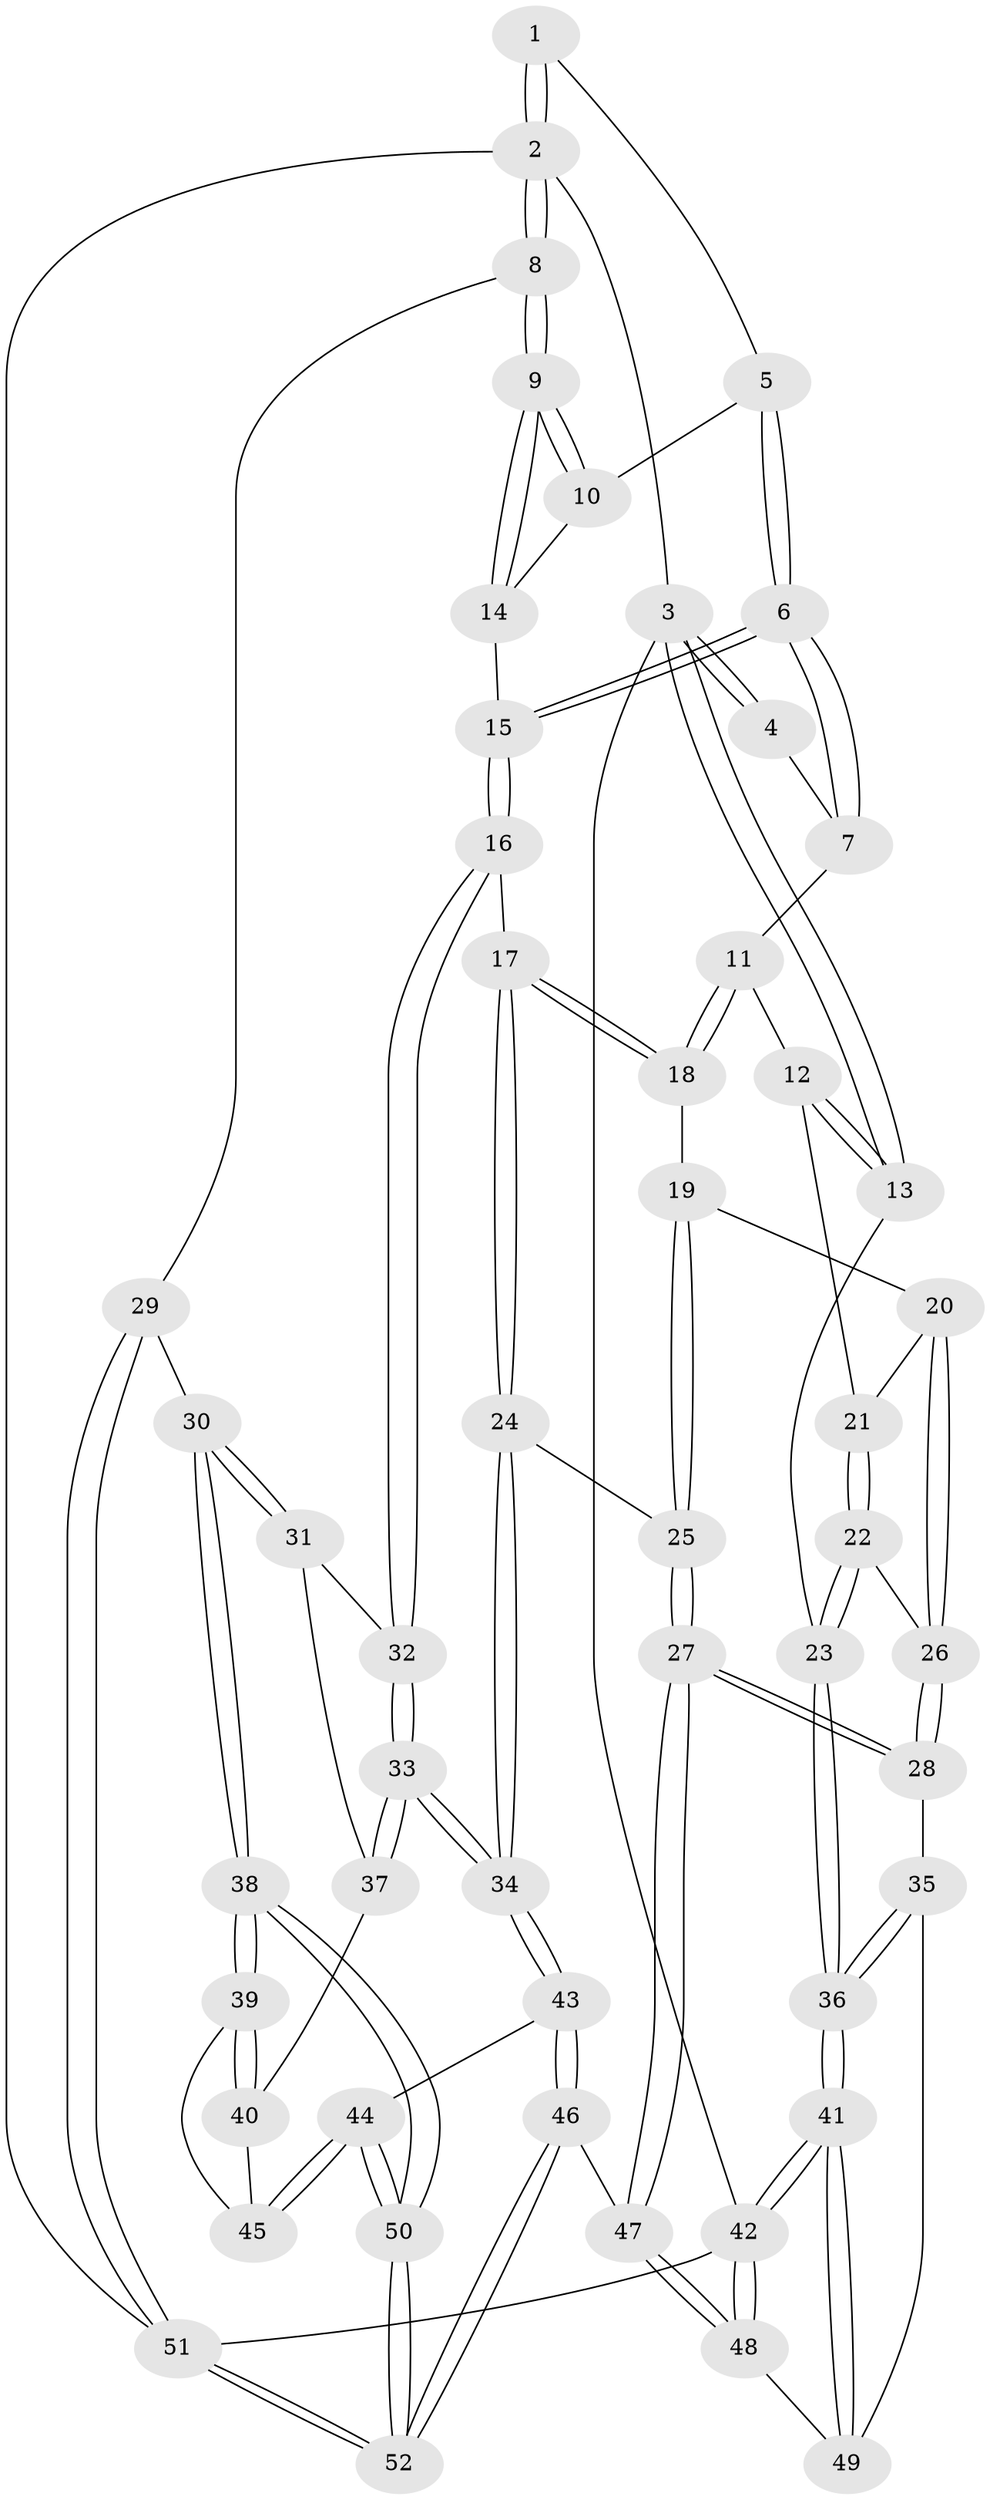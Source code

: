 // Generated by graph-tools (version 1.1) at 2025/17/03/09/25 04:17:17]
// undirected, 52 vertices, 127 edges
graph export_dot {
graph [start="1"]
  node [color=gray90,style=filled];
  1 [pos="+1+0"];
  2 [pos="+1+0"];
  3 [pos="+0+0"];
  4 [pos="+0.3985226468312311+0"];
  5 [pos="+0.8457489683615402+0.0671818553602558"];
  6 [pos="+0.5658057797728903+0.23674690896713654"];
  7 [pos="+0.3999357029972781+0"];
  8 [pos="+1+0.5267906047693799"];
  9 [pos="+1+0.5100093464425421"];
  10 [pos="+0.8798500975465153+0.19746011807705102"];
  11 [pos="+0.11058323306804002+0.25193381011290056"];
  12 [pos="+0.07194828273333415+0.2510519981042831"];
  13 [pos="+0+0.14505889071927117"];
  14 [pos="+0.68156985878859+0.4038457984170899"];
  15 [pos="+0.5669746877055979+0.3845091577850558"];
  16 [pos="+0.5443185107735655+0.41180036656599883"];
  17 [pos="+0.5101078469448237+0.4266187984477317"];
  18 [pos="+0.23174676851839093+0.36448138512654155"];
  19 [pos="+0.1956836787610793+0.49221000074393"];
  20 [pos="+0.14187443559232155+0.5243746233998295"];
  21 [pos="+0.07273591698034253+0.5025409819058221"];
  22 [pos="+0.014740778635535981+0.5496657478276353"];
  23 [pos="+0+0.5553803449268203"];
  24 [pos="+0.34555479255209165+0.6636251028226386"];
  25 [pos="+0.31149875488853135+0.6722544161780853"];
  26 [pos="+0.1289103853685195+0.6612960191843181"];
  27 [pos="+0.18454180666813305+0.7529885631588832"];
  28 [pos="+0.16396929564216084+0.7488799841942072"];
  29 [pos="+1+0.6202006553417406"];
  30 [pos="+1+0.6679422942178938"];
  31 [pos="+0.7006897219905737+0.6966731809036347"];
  32 [pos="+0.5647552434825529+0.4656163332538603"];
  33 [pos="+0.5484830486121112+0.7593290531398579"];
  34 [pos="+0.4913739791448538+0.8196187973659922"];
  35 [pos="+0.06657119951482164+0.7769527574180394"];
  36 [pos="+0+0.7502099542711378"];
  37 [pos="+0.6963139776006178+0.7039747195925434"];
  38 [pos="+0.8482440010706384+0.8845863726281419"];
  39 [pos="+0.8041205403484276+0.8668613201977808"];
  40 [pos="+0.6957924349073594+0.7638914618925142"];
  41 [pos="+0+1"];
  42 [pos="+0+1"];
  43 [pos="+0.5100633965612127+0.930762897555904"];
  44 [pos="+0.6088224321721011+0.8981030959735112"];
  45 [pos="+0.6549184919914893+0.8581324389124693"];
  46 [pos="+0.40054484260806517+1"];
  47 [pos="+0.3501739405926991+1"];
  48 [pos="+0.20268837594484215+1"];
  49 [pos="+0.05642262575861763+0.9149887785184024"];
  50 [pos="+0.8310780287720829+0.9824627241137058"];
  51 [pos="+1+1"];
  52 [pos="+0.8875800638862108+1"];
  1 -- 2;
  1 -- 2;
  1 -- 5;
  2 -- 3;
  2 -- 8;
  2 -- 8;
  2 -- 51;
  3 -- 4;
  3 -- 4;
  3 -- 13;
  3 -- 13;
  3 -- 42;
  4 -- 7;
  5 -- 6;
  5 -- 6;
  5 -- 10;
  6 -- 7;
  6 -- 7;
  6 -- 15;
  6 -- 15;
  7 -- 11;
  8 -- 9;
  8 -- 9;
  8 -- 29;
  9 -- 10;
  9 -- 10;
  9 -- 14;
  9 -- 14;
  10 -- 14;
  11 -- 12;
  11 -- 18;
  11 -- 18;
  12 -- 13;
  12 -- 13;
  12 -- 21;
  13 -- 23;
  14 -- 15;
  15 -- 16;
  15 -- 16;
  16 -- 17;
  16 -- 32;
  16 -- 32;
  17 -- 18;
  17 -- 18;
  17 -- 24;
  17 -- 24;
  18 -- 19;
  19 -- 20;
  19 -- 25;
  19 -- 25;
  20 -- 21;
  20 -- 26;
  20 -- 26;
  21 -- 22;
  21 -- 22;
  22 -- 23;
  22 -- 23;
  22 -- 26;
  23 -- 36;
  23 -- 36;
  24 -- 25;
  24 -- 34;
  24 -- 34;
  25 -- 27;
  25 -- 27;
  26 -- 28;
  26 -- 28;
  27 -- 28;
  27 -- 28;
  27 -- 47;
  27 -- 47;
  28 -- 35;
  29 -- 30;
  29 -- 51;
  29 -- 51;
  30 -- 31;
  30 -- 31;
  30 -- 38;
  30 -- 38;
  31 -- 32;
  31 -- 37;
  32 -- 33;
  32 -- 33;
  33 -- 34;
  33 -- 34;
  33 -- 37;
  33 -- 37;
  34 -- 43;
  34 -- 43;
  35 -- 36;
  35 -- 36;
  35 -- 49;
  36 -- 41;
  36 -- 41;
  37 -- 40;
  38 -- 39;
  38 -- 39;
  38 -- 50;
  38 -- 50;
  39 -- 40;
  39 -- 40;
  39 -- 45;
  40 -- 45;
  41 -- 42;
  41 -- 42;
  41 -- 49;
  41 -- 49;
  42 -- 51;
  42 -- 48;
  42 -- 48;
  43 -- 44;
  43 -- 46;
  43 -- 46;
  44 -- 45;
  44 -- 45;
  44 -- 50;
  44 -- 50;
  46 -- 47;
  46 -- 52;
  46 -- 52;
  47 -- 48;
  47 -- 48;
  48 -- 49;
  50 -- 52;
  50 -- 52;
  51 -- 52;
  51 -- 52;
}
